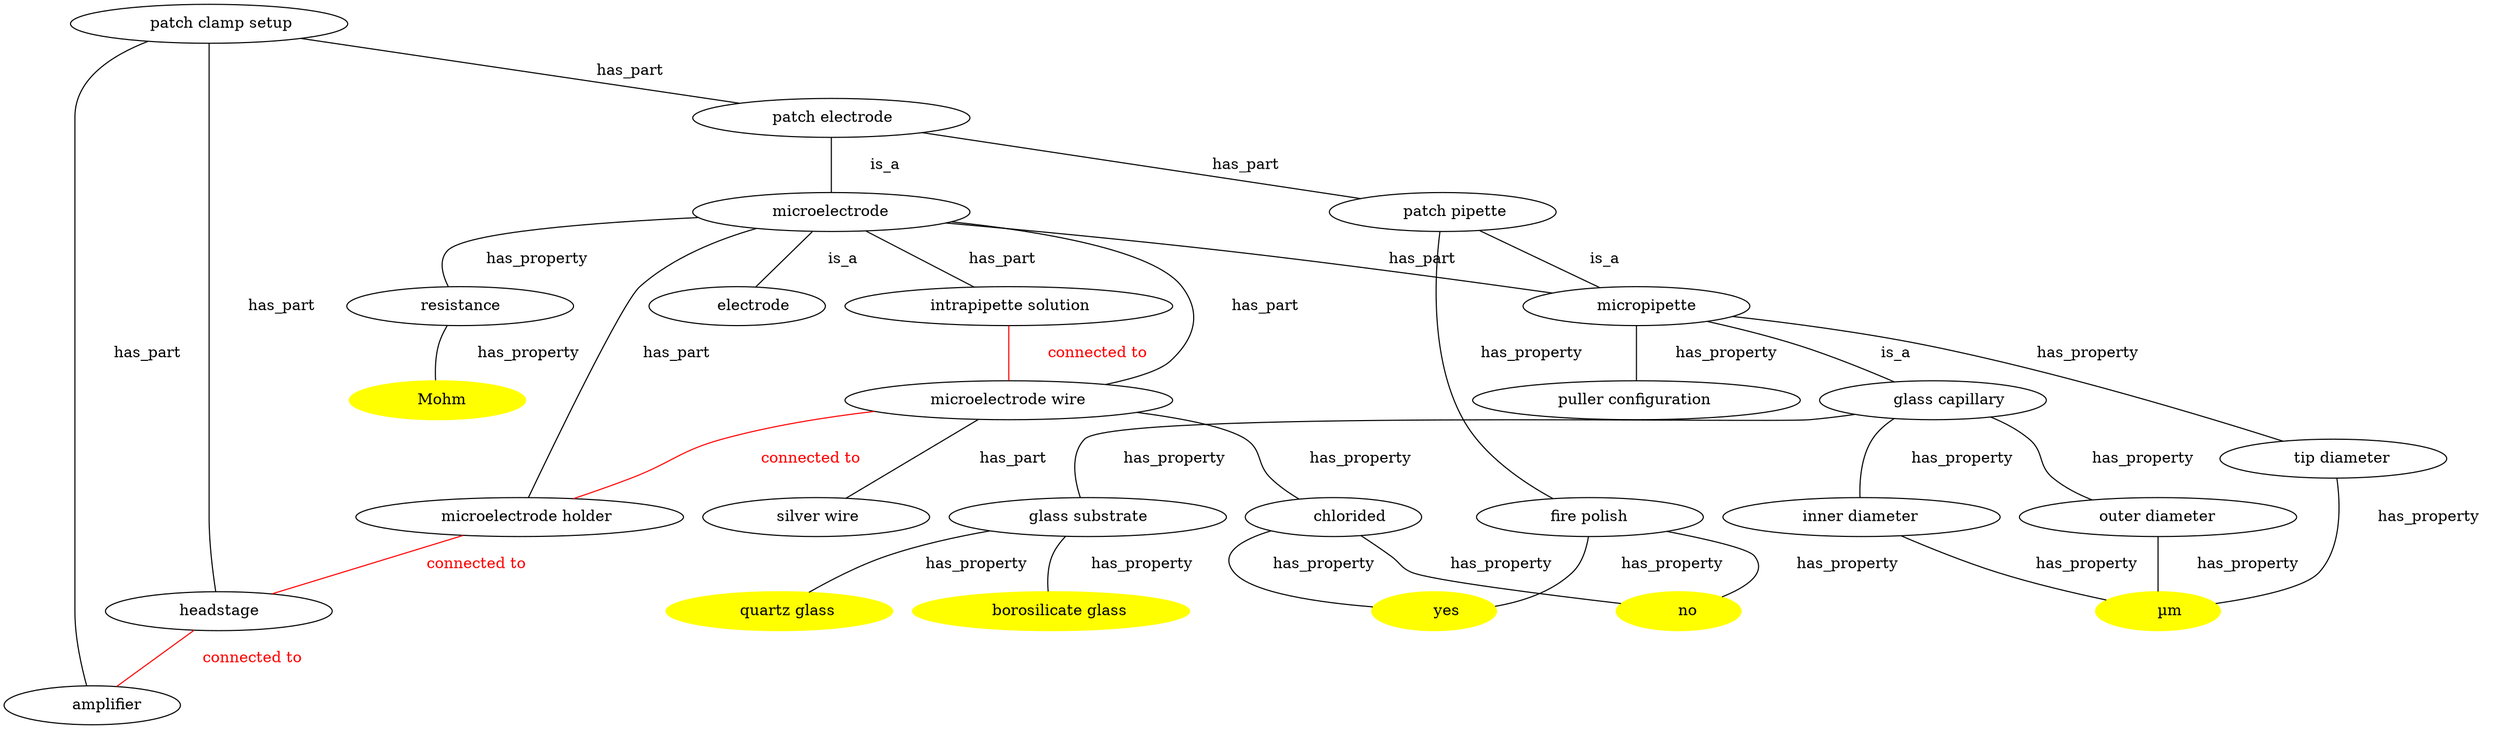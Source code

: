 graph "test" {
layout = "dot";
rankdir="TB";
overlap = "prism";
overlap_scaling = 5;
"	patch clamp setup	"	--	"	patch electrode	"	[label=	"	has_part	"	]	;				
"	patch clamp setup	"	--	"	headstage	"	[label=	"	has_part	"	]	;				
"	patch clamp setup	"	--	"	amplifier	"	[label=	"	has_part	"	]	;				
"	patch electrode	"	--	"	microelectrode	"	[label=	"	is_a	"	]	;				
"	microelectrode	"	--	"	microelectrode wire	"	[label=	"	has_part	"	]	;				
"	microelectrode	"	--	"	micropipette	"	[label=	"	has_part	"	]	;				
"	microelectrode	"	--	"	intrapipette solution	"	[label=	"	has_part	"	]	;				
"	microelectrode	"	--	"	microelectrode holder	"	[label=	"	has_part	"	]	;				
"	microelectrode	"	--	"	resistance	"	[label=	"	has_property	"	]	;				
"	microelectrode wire	"	--	"	silver wire	"	[label=	"	has_part	"	]	;				
"	microelectrode wire	"	--	"	chlorided	"	[label=	"	has_property	"	]	;				
"	patch electrode	"	--	"	patch pipette	"	[label=	"	has_part	"	]	;				
"	microelectrode	"	--	"	electrode	"	[label=	"	is_a	"	]	;				
"	patch pipette	"	--	"	micropipette	"	[label=	"	is_a	"	]	;				
"	patch pipette	"	--	"	fire polish	"	[label=	"	has_property	"	]	;				
"	micropipette	"	--	"	glass capillary	"	[label=	"	is_a	"	]	;				
"	micropipette	"	--	"	puller configuration	"	[label=	"	has_property	"	]	;				
"	micropipette	"	--	"	tip diameter	"	[label=	"	has_property	"	]	;				
"	glass capillary	"	--	"	glass substrate	"	[label=	"	has_property	"	]	;				
"	glass capillary	"	--	"	inner diameter	"	[label=	"	has_property	"	]	;				
"	glass capillary	"	--	"	outer diameter	"	[label=	"	has_property	"	]	;				
"	intrapipette solution	"	--	"	microelectrode wire	"	[label=	"	connected to	"	color=	red	fontcolor=	red	]	;
"	microelectrode wire	"	--	"	microelectrode holder	"	[label=	"	connected to	"	color=	red	fontcolor=	red	]	;
"	microelectrode holder	"	--	"	headstage	"	[label=	"	connected to	"	color=	red	fontcolor=	red	]	;
"	headstage	"	--	"	amplifier	"	[label=	"	connected to	"	color=	red	fontcolor=	red	]	;
node [style=filled];																
{node [style=filled,color=yellow]																
"	glass substrate	"	--	"	borosilicate glass	"	[label=	"	has_property	"	]	;				
"	glass substrate	"	--	"	quartz glass	"	[label=	"	has_property	"	]	;				
"	fire polish	"	--	"	yes	"	[label=	"	has_property	"	]	;				
"	fire polish	"	--	"	no	"	[label=	"	has_property	"	]	;				
"	chlorided	"	--	"	yes	"	[label=	"	has_property	"	]	;				
"	chlorided	"	--	"	no	"	[label=	"	has_property	"	]	;				
"	outer diameter	"	--	"	µm	"	[label=	"	has_property	"	]	;				
"	inner diameter	"	--	"	µm	"	[label=	"	has_property	"	]	;				
"	tip diameter	"	--	"	µm	"	[label=	"	has_property	"	]	;				
"	resistance	"	--	"	Mohm	"	[label=	"	has_property	"	]	;				
}																
}